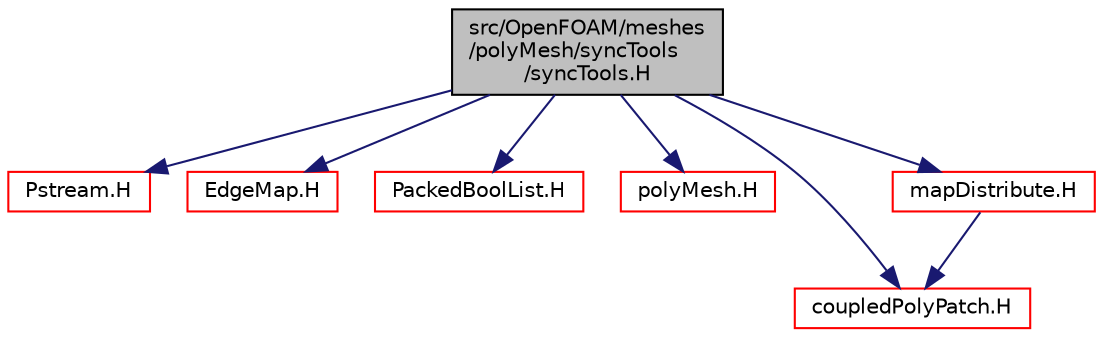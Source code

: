 digraph "src/OpenFOAM/meshes/polyMesh/syncTools/syncTools.H"
{
  bgcolor="transparent";
  edge [fontname="Helvetica",fontsize="10",labelfontname="Helvetica",labelfontsize="10"];
  node [fontname="Helvetica",fontsize="10",shape=record];
  Node1 [label="src/OpenFOAM/meshes\l/polyMesh/syncTools\l/syncTools.H",height=0.2,width=0.4,color="black", fillcolor="grey75", style="filled", fontcolor="black"];
  Node1 -> Node2 [color="midnightblue",fontsize="10",style="solid",fontname="Helvetica"];
  Node2 [label="Pstream.H",height=0.2,width=0.4,color="red",URL="$a07980.html"];
  Node1 -> Node3 [color="midnightblue",fontsize="10",style="solid",fontname="Helvetica"];
  Node3 [label="EdgeMap.H",height=0.2,width=0.4,color="red",URL="$a08719.html"];
  Node1 -> Node4 [color="midnightblue",fontsize="10",style="solid",fontname="Helvetica"];
  Node4 [label="PackedBoolList.H",height=0.2,width=0.4,color="red",URL="$a07829.html"];
  Node1 -> Node5 [color="midnightblue",fontsize="10",style="solid",fontname="Helvetica"];
  Node5 [label="polyMesh.H",height=0.2,width=0.4,color="red",URL="$a08827.html"];
  Node1 -> Node6 [color="midnightblue",fontsize="10",style="solid",fontname="Helvetica"];
  Node6 [label="coupledPolyPatch.H",height=0.2,width=0.4,color="red",URL="$a08842.html"];
  Node1 -> Node7 [color="midnightblue",fontsize="10",style="solid",fontname="Helvetica"];
  Node7 [label="mapDistribute.H",height=0.2,width=0.4,color="red",URL="$a08806.html"];
  Node7 -> Node6 [color="midnightblue",fontsize="10",style="solid",fontname="Helvetica"];
}

